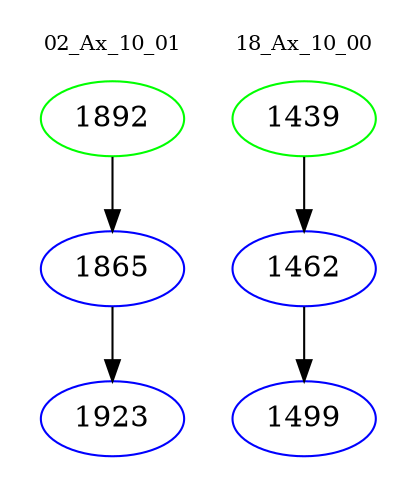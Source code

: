 digraph{
subgraph cluster_0 {
color = white
label = "02_Ax_10_01";
fontsize=10;
T0_1892 [label="1892", color="green"]
T0_1892 -> T0_1865 [color="black"]
T0_1865 [label="1865", color="blue"]
T0_1865 -> T0_1923 [color="black"]
T0_1923 [label="1923", color="blue"]
}
subgraph cluster_1 {
color = white
label = "18_Ax_10_00";
fontsize=10;
T1_1439 [label="1439", color="green"]
T1_1439 -> T1_1462 [color="black"]
T1_1462 [label="1462", color="blue"]
T1_1462 -> T1_1499 [color="black"]
T1_1499 [label="1499", color="blue"]
}
}

